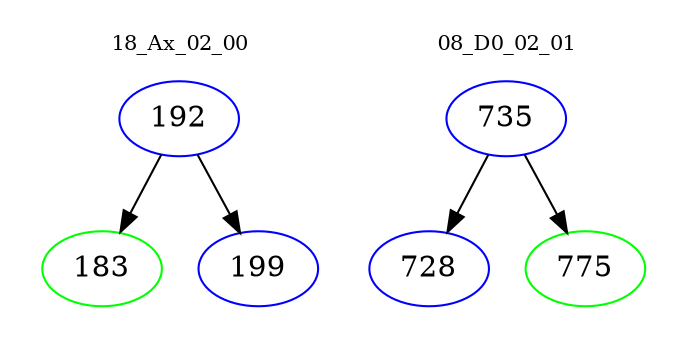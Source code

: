 digraph{
subgraph cluster_0 {
color = white
label = "18_Ax_02_00";
fontsize=10;
T0_192 [label="192", color="blue"]
T0_192 -> T0_183 [color="black"]
T0_183 [label="183", color="green"]
T0_192 -> T0_199 [color="black"]
T0_199 [label="199", color="blue"]
}
subgraph cluster_1 {
color = white
label = "08_D0_02_01";
fontsize=10;
T1_735 [label="735", color="blue"]
T1_735 -> T1_728 [color="black"]
T1_728 [label="728", color="blue"]
T1_735 -> T1_775 [color="black"]
T1_775 [label="775", color="green"]
}
}
